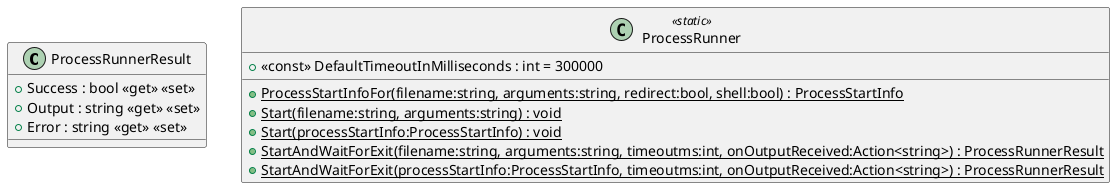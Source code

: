 @startuml
class ProcessRunnerResult {
    + Success : bool <<get>> <<set>>
    + Output : string <<get>> <<set>>
    + Error : string <<get>> <<set>>
}
class ProcessRunner <<static>> {
    + <<const>> DefaultTimeoutInMilliseconds : int = 300000
    + {static} ProcessStartInfoFor(filename:string, arguments:string, redirect:bool, shell:bool) : ProcessStartInfo
    + {static} Start(filename:string, arguments:string) : void
    + {static} Start(processStartInfo:ProcessStartInfo) : void
    + {static} StartAndWaitForExit(filename:string, arguments:string, timeoutms:int, onOutputReceived:Action<string>) : ProcessRunnerResult
    + {static} StartAndWaitForExit(processStartInfo:ProcessStartInfo, timeoutms:int, onOutputReceived:Action<string>) : ProcessRunnerResult
}
@enduml
